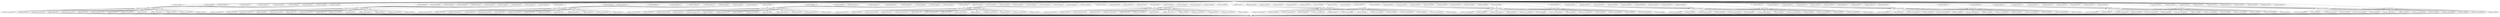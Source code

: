 strict digraph {
individuals_ID0000001 [size=10000000];
individuals_ID0000002 [size=10000000];
individuals_ID0000003 [size=10000000];
individuals_ID0000004 [size=10000000];
individuals_ID0000005 [size=10000000];
individuals_ID0000006 [size=10000000];
individuals_ID0000007 [size=10000000];
individuals_ID0000008 [size=10000000];
individuals_ID0000009 [size=10000000];
individuals_ID0000010 [size=10000000];
individuals_merge_ID0000011 [size=10000000];
sifting_ID0000012 [size=10000000];
individuals_ID0000013 [size=10000000];
individuals_ID0000014 [size=10000000];
individuals_ID0000015 [size=10000000];
individuals_ID0000016 [size=10000000];
individuals_ID0000017 [size=10000000];
individuals_ID0000018 [size=10000000];
individuals_ID0000019 [size=10000000];
individuals_ID0000020 [size=10000000];
individuals_ID0000021 [size=10000000];
individuals_ID0000022 [size=10000000];
individuals_merge_ID0000023 [size=10000000];
sifting_ID0000024 [size=10000000];
individuals_ID0000025 [size=10000000];
individuals_ID0000026 [size=10000000];
individuals_ID0000027 [size=10000000];
individuals_ID0000028 [size=10000000];
individuals_ID0000029 [size=10000000];
individuals_ID0000030 [size=10000000];
individuals_ID0000031 [size=10000000];
individuals_ID0000032 [size=10000000];
individuals_ID0000033 [size=10000000];
individuals_ID0000034 [size=10000000];
individuals_merge_ID0000035 [size=10000000];
sifting_ID0000036 [size=10000000];
individuals_ID0000037 [size=10000000];
individuals_ID0000038 [size=10000000];
individuals_ID0000039 [size=10000000];
individuals_ID0000040 [size=10000000];
individuals_ID0000041 [size=10000000];
individuals_ID0000042 [size=10000000];
individuals_ID0000043 [size=10000000];
individuals_ID0000044 [size=10000000];
individuals_ID0000045 [size=10000000];
individuals_ID0000046 [size=10000000];
individuals_merge_ID0000047 [size=10000000];
sifting_ID0000048 [size=10000000];
individuals_ID0000049 [size=10000000];
individuals_ID0000050 [size=10000000];
individuals_ID0000051 [size=10000000];
individuals_ID0000052 [size=10000000];
individuals_ID0000053 [size=10000000];
individuals_ID0000054 [size=10000000];
individuals_ID0000055 [size=10000000];
individuals_ID0000056 [size=10000000];
individuals_ID0000057 [size=10000000];
individuals_ID0000058 [size=10000000];
individuals_merge_ID0000059 [size=10000000];
sifting_ID0000060 [size=10000000];
individuals_ID0000061 [size=10000000];
individuals_ID0000062 [size=10000000];
individuals_ID0000063 [size=10000000];
individuals_ID0000064 [size=10000000];
individuals_ID0000065 [size=10000000];
individuals_ID0000066 [size=10000000];
individuals_ID0000067 [size=10000000];
individuals_ID0000068 [size=10000000];
individuals_ID0000069 [size=10000000];
individuals_ID0000070 [size=10000000];
individuals_merge_ID0000071 [size=10000000];
sifting_ID0000072 [size=10000000];
individuals_ID0000073 [size=10000000];
individuals_ID0000074 [size=10000000];
individuals_ID0000075 [size=10000000];
individuals_ID0000076 [size=10000000];
individuals_ID0000077 [size=10000000];
individuals_ID0000078 [size=10000000];
individuals_ID0000079 [size=10000000];
individuals_ID0000080 [size=10000000];
individuals_ID0000081 [size=10000000];
individuals_ID0000082 [size=10000000];
individuals_merge_ID0000083 [size=10000000];
sifting_ID0000084 [size=10000000];
individuals_ID0000085 [size=10000000];
individuals_ID0000086 [size=10000000];
individuals_ID0000087 [size=10000000];
individuals_ID0000088 [size=10000000];
individuals_ID0000089 [size=10000000];
individuals_ID0000090 [size=10000000];
individuals_ID0000091 [size=10000000];
individuals_ID0000092 [size=10000000];
individuals_ID0000093 [size=10000000];
individuals_ID0000094 [size=10000000];
individuals_merge_ID0000095 [size=10000000];
sifting_ID0000096 [size=10000000];
individuals_ID0000097 [size=10000000];
individuals_ID0000098 [size=10000000];
individuals_ID0000099 [size=10000000];
individuals_ID0000100 [size=10000000];
individuals_ID0000101 [size=10000000];
individuals_ID0000102 [size=10000000];
individuals_ID0000103 [size=10000000];
individuals_ID0000104 [size=10000000];
individuals_ID0000105 [size=10000000];
individuals_ID0000106 [size=10000000];
individuals_merge_ID0000107 [size=10000000];
sifting_ID0000108 [size=10000000];
individuals_ID0000109 [size=10000000];
individuals_ID0000110 [size=10000000];
individuals_ID0000111 [size=10000000];
individuals_ID0000112 [size=10000000];
individuals_ID0000113 [size=10000000];
individuals_ID0000114 [size=10000000];
individuals_ID0000115 [size=10000000];
individuals_ID0000116 [size=10000000];
individuals_ID0000117 [size=10000000];
individuals_ID0000118 [size=10000000];
individuals_merge_ID0000119 [size=10000000];
sifting_ID0000120 [size=10000000];
individuals_ID0000121 [size=10000000];
individuals_ID0000122 [size=10000000];
individuals_ID0000123 [size=10000000];
individuals_ID0000124 [size=10000000];
individuals_ID0000125 [size=10000000];
individuals_ID0000126 [size=10000000];
individuals_ID0000127 [size=10000000];
individuals_ID0000128 [size=10000000];
individuals_ID0000129 [size=10000000];
individuals_ID0000130 [size=10000000];
individuals_merge_ID0000131 [size=10000000];
sifting_ID0000132 [size=10000000];
individuals_ID0000133 [size=10000000];
individuals_ID0000134 [size=10000000];
individuals_ID0000135 [size=10000000];
individuals_ID0000136 [size=10000000];
individuals_ID0000137 [size=10000000];
individuals_ID0000138 [size=10000000];
individuals_ID0000139 [size=10000000];
individuals_ID0000140 [size=10000000];
individuals_ID0000141 [size=10000000];
individuals_ID0000142 [size=10000000];
individuals_merge_ID0000143 [size=10000000];
sifting_ID0000144 [size=10000000];
mutation_overlap_ID0000145 [size=10000000];
frequency_ID0000146 [size=10000000];
mutation_overlap_ID0000147 [size=10000000];
frequency_ID0000148 [size=10000000];
mutation_overlap_ID0000149 [size=10000000];
frequency_ID0000150 [size=10000000];
mutation_overlap_ID0000151 [size=10000000];
frequency_ID0000152 [size=10000000];
mutation_overlap_ID0000153 [size=10000000];
frequency_ID0000154 [size=10000000];
mutation_overlap_ID0000155 [size=10000000];
frequency_ID0000156 [size=10000000];
mutation_overlap_ID0000157 [size=10000000];
frequency_ID0000158 [size=10000000];
mutation_overlap_ID0000159 [size=10000000];
frequency_ID0000160 [size=10000000];
mutation_overlap_ID0000161 [size=10000000];
frequency_ID0000162 [size=10000000];
mutation_overlap_ID0000163 [size=10000000];
frequency_ID0000164 [size=10000000];
mutation_overlap_ID0000165 [size=10000000];
frequency_ID0000166 [size=10000000];
mutation_overlap_ID0000167 [size=10000000];
frequency_ID0000168 [size=10000000];
mutation_overlap_ID0000169 [size=10000000];
frequency_ID0000170 [size=10000000];
mutation_overlap_ID0000171 [size=10000000];
frequency_ID0000172 [size=10000000];
mutation_overlap_ID0000173 [size=10000000];
frequency_ID0000174 [size=10000000];
mutation_overlap_ID0000175 [size=10000000];
frequency_ID0000176 [size=10000000];
mutation_overlap_ID0000177 [size=10000000];
frequency_ID0000178 [size=10000000];
mutation_overlap_ID0000179 [size=10000000];
frequency_ID0000180 [size=10000000];
mutation_overlap_ID0000181 [size=10000000];
frequency_ID0000182 [size=10000000];
mutation_overlap_ID0000183 [size=10000000];
frequency_ID0000184 [size=10000000];
mutation_overlap_ID0000185 [size=10000000];
frequency_ID0000186 [size=10000000];
mutation_overlap_ID0000187 [size=10000000];
frequency_ID0000188 [size=10000000];
mutation_overlap_ID0000189 [size=10000000];
frequency_ID0000190 [size=10000000];
mutation_overlap_ID0000191 [size=10000000];
frequency_ID0000192 [size=10000000];
mutation_overlap_ID0000193 [size=10000000];
frequency_ID0000194 [size=10000000];
mutation_overlap_ID0000195 [size=10000000];
frequency_ID0000196 [size=10000000];
mutation_overlap_ID0000197 [size=10000000];
frequency_ID0000198 [size=10000000];
mutation_overlap_ID0000199 [size=10000000];
frequency_ID0000200 [size=10000000];
mutation_overlap_ID0000201 [size=10000000];
frequency_ID0000202 [size=10000000];
mutation_overlap_ID0000203 [size=10000000];
frequency_ID0000204 [size=10000000];
mutation_overlap_ID0000205 [size=10000000];
frequency_ID0000206 [size=10000000];
mutation_overlap_ID0000207 [size=10000000];
frequency_ID0000208 [size=10000000];
mutation_overlap_ID0000209 [size=10000000];
frequency_ID0000210 [size=10000000];
mutation_overlap_ID0000211 [size=10000000];
frequency_ID0000212 [size=10000000];
mutation_overlap_ID0000213 [size=10000000];
frequency_ID0000214 [size=10000000];
mutation_overlap_ID0000215 [size=10000000];
frequency_ID0000216 [size=10000000];
mutation_overlap_ID0000217 [size=10000000];
frequency_ID0000218 [size=10000000];
mutation_overlap_ID0000219 [size=10000000];
frequency_ID0000220 [size=10000000];
mutation_overlap_ID0000221 [size=10000000];
frequency_ID0000222 [size=10000000];
mutation_overlap_ID0000223 [size=10000000];
frequency_ID0000224 [size=10000000];
mutation_overlap_ID0000225 [size=10000000];
frequency_ID0000226 [size=10000000];
mutation_overlap_ID0000227 [size=10000000];
frequency_ID0000228 [size=10000000];
mutation_overlap_ID0000229 [size=10000000];
frequency_ID0000230 [size=10000000];
mutation_overlap_ID0000231 [size=10000000];
frequency_ID0000232 [size=10000000];
mutation_overlap_ID0000233 [size=10000000];
frequency_ID0000234 [size=10000000];
mutation_overlap_ID0000235 [size=10000000];
frequency_ID0000236 [size=10000000];
mutation_overlap_ID0000237 [size=10000000];
frequency_ID0000238 [size=10000000];
mutation_overlap_ID0000239 [size=10000000];
frequency_ID0000240 [size=10000000];
mutation_overlap_ID0000241 [size=10000000];
frequency_ID0000242 [size=10000000];
mutation_overlap_ID0000243 [size=10000000];
frequency_ID0000244 [size=10000000];
mutation_overlap_ID0000245 [size=10000000];
frequency_ID0000246 [size=10000000];
mutation_overlap_ID0000247 [size=10000000];
frequency_ID0000248 [size=10000000];
mutation_overlap_ID0000249 [size=10000000];
frequency_ID0000250 [size=10000000];
mutation_overlap_ID0000251 [size=10000000];
frequency_ID0000252 [size=10000000];
mutation_overlap_ID0000253 [size=10000000];
frequency_ID0000254 [size=10000000];
mutation_overlap_ID0000255 [size=10000000];
frequency_ID0000256 [size=10000000];
mutation_overlap_ID0000257 [size=10000000];
frequency_ID0000258 [size=10000000];
mutation_overlap_ID0000259 [size=10000000];
frequency_ID0000260 [size=10000000];
mutation_overlap_ID0000261 [size=10000000];
frequency_ID0000262 [size=10000000];
mutation_overlap_ID0000263 [size=10000000];
frequency_ID0000264 [size=10000000];
mutation_overlap_ID0000265 [size=10000000];
frequency_ID0000266 [size=10000000];
mutation_overlap_ID0000267 [size=10000000];
frequency_ID0000268 [size=10000000];
mutation_overlap_ID0000269 [size=10000000];
frequency_ID0000270 [size=10000000];
mutation_overlap_ID0000271 [size=10000000];
frequency_ID0000272 [size=10000000];
mutation_overlap_ID0000273 [size=10000000];
frequency_ID0000274 [size=10000000];
mutation_overlap_ID0000275 [size=10000000];
frequency_ID0000276 [size=10000000];
mutation_overlap_ID0000277 [size=10000000];
frequency_ID0000278 [size=10000000];
mutation_overlap_ID0000279 [size=10000000];
frequency_ID0000280 [size=10000000];
mutation_overlap_ID0000281 [size=10000000];
frequency_ID0000282 [size=10000000];
mutation_overlap_ID0000283 [size=10000000];
frequency_ID0000284 [size=10000000];
mutation_overlap_ID0000285 [size=10000000];
frequency_ID0000286 [size=10000000];
mutation_overlap_ID0000287 [size=10000000];
frequency_ID0000288 [size=10000000];
mutation_overlap_ID0000289 [size=10000000];
frequency_ID0000290 [size=10000000];
mutation_overlap_ID0000291 [size=10000000];
frequency_ID0000292 [size=10000000];
mutation_overlap_ID0000293 [size=10000000];
frequency_ID0000294 [size=10000000];
mutation_overlap_ID0000295 [size=10000000];
frequency_ID0000296 [size=10000000];
mutation_overlap_ID0000297 [size=10000000];
frequency_ID0000298 [size=10000000];
mutation_overlap_ID0000299 [size=10000000];
frequency_ID0000300 [size=10000000];
mutation_overlap_ID0000301 [size=10000000];
frequency_ID0000302 [size=10000000];
mutation_overlap_ID0000303 [size=10000000];
frequency_ID0000304 [size=10000000];
mutation_overlap_ID0000305 [size=10000000];
frequency_ID0000306 [size=10000000];
mutation_overlap_ID0000307 [size=10000000];
frequency_ID0000308 [size=10000000];
mutation_overlap_ID0000309 [size=10000000];
frequency_ID0000310 [size=10000000];
mutation_overlap_ID0000311 [size=10000000];
frequency_ID0000312 [size=10000000];
root [size=2];
end [size=2];
individuals_ID0000001 -> individuals_merge_ID0000011 [size=40000000];
individuals_ID0000002 -> individuals_merge_ID0000011 [size=40000000];
individuals_ID0000003 -> individuals_merge_ID0000011 [size=40000000];
individuals_ID0000004 -> individuals_merge_ID0000011 [size=40000000];
individuals_ID0000005 -> individuals_merge_ID0000011 [size=40000000];
individuals_ID0000006 -> individuals_merge_ID0000011 [size=40000000];
individuals_ID0000007 -> individuals_merge_ID0000011 [size=40000000];
individuals_ID0000008 -> individuals_merge_ID0000011 [size=40000000];
individuals_ID0000009 -> individuals_merge_ID0000011 [size=40000000];
individuals_ID0000010 -> individuals_merge_ID0000011 [size=40000000];
individuals_merge_ID0000011 -> mutation_overlap_ID0000145 [size=40000000];
individuals_merge_ID0000011 -> frequency_ID0000146 [size=40000000];
individuals_merge_ID0000011 -> mutation_overlap_ID0000147 [size=40000000];
individuals_merge_ID0000011 -> frequency_ID0000148 [size=40000000];
individuals_merge_ID0000011 -> mutation_overlap_ID0000149 [size=40000000];
individuals_merge_ID0000011 -> frequency_ID0000150 [size=40000000];
individuals_merge_ID0000011 -> mutation_overlap_ID0000151 [size=40000000];
individuals_merge_ID0000011 -> frequency_ID0000152 [size=40000000];
individuals_merge_ID0000011 -> mutation_overlap_ID0000153 [size=40000000];
individuals_merge_ID0000011 -> frequency_ID0000154 [size=40000000];
individuals_merge_ID0000011 -> mutation_overlap_ID0000155 [size=40000000];
individuals_merge_ID0000011 -> frequency_ID0000156 [size=40000000];
individuals_merge_ID0000011 -> mutation_overlap_ID0000157 [size=40000000];
individuals_merge_ID0000011 -> frequency_ID0000158 [size=40000000];
sifting_ID0000012 -> mutation_overlap_ID0000145 [size=40000000];
sifting_ID0000012 -> frequency_ID0000146 [size=40000000];
sifting_ID0000012 -> mutation_overlap_ID0000147 [size=40000000];
sifting_ID0000012 -> frequency_ID0000148 [size=40000000];
sifting_ID0000012 -> mutation_overlap_ID0000149 [size=40000000];
sifting_ID0000012 -> frequency_ID0000150 [size=40000000];
sifting_ID0000012 -> mutation_overlap_ID0000151 [size=40000000];
sifting_ID0000012 -> frequency_ID0000152 [size=40000000];
sifting_ID0000012 -> mutation_overlap_ID0000153 [size=40000000];
sifting_ID0000012 -> frequency_ID0000154 [size=40000000];
sifting_ID0000012 -> mutation_overlap_ID0000155 [size=40000000];
sifting_ID0000012 -> frequency_ID0000156 [size=40000000];
sifting_ID0000012 -> mutation_overlap_ID0000157 [size=40000000];
sifting_ID0000012 -> frequency_ID0000158 [size=40000000];
individuals_ID0000013 -> individuals_merge_ID0000023 [size=40000000];
individuals_ID0000014 -> individuals_merge_ID0000023 [size=40000000];
individuals_ID0000015 -> individuals_merge_ID0000023 [size=40000000];
individuals_ID0000016 -> individuals_merge_ID0000023 [size=40000000];
individuals_ID0000017 -> individuals_merge_ID0000023 [size=40000000];
individuals_ID0000018 -> individuals_merge_ID0000023 [size=40000000];
individuals_ID0000019 -> individuals_merge_ID0000023 [size=40000000];
individuals_ID0000020 -> individuals_merge_ID0000023 [size=40000000];
individuals_ID0000021 -> individuals_merge_ID0000023 [size=40000000];
individuals_ID0000022 -> individuals_merge_ID0000023 [size=40000000];
individuals_merge_ID0000023 -> mutation_overlap_ID0000159 [size=40000000];
individuals_merge_ID0000023 -> frequency_ID0000160 [size=40000000];
individuals_merge_ID0000023 -> mutation_overlap_ID0000161 [size=40000000];
individuals_merge_ID0000023 -> frequency_ID0000162 [size=40000000];
individuals_merge_ID0000023 -> mutation_overlap_ID0000163 [size=40000000];
individuals_merge_ID0000023 -> frequency_ID0000164 [size=40000000];
individuals_merge_ID0000023 -> mutation_overlap_ID0000165 [size=40000000];
individuals_merge_ID0000023 -> frequency_ID0000166 [size=40000000];
individuals_merge_ID0000023 -> mutation_overlap_ID0000167 [size=40000000];
individuals_merge_ID0000023 -> frequency_ID0000168 [size=40000000];
individuals_merge_ID0000023 -> mutation_overlap_ID0000169 [size=40000000];
individuals_merge_ID0000023 -> frequency_ID0000170 [size=40000000];
individuals_merge_ID0000023 -> mutation_overlap_ID0000171 [size=40000000];
individuals_merge_ID0000023 -> frequency_ID0000172 [size=40000000];
sifting_ID0000024 -> mutation_overlap_ID0000159 [size=40000000];
sifting_ID0000024 -> frequency_ID0000160 [size=40000000];
sifting_ID0000024 -> mutation_overlap_ID0000161 [size=40000000];
sifting_ID0000024 -> frequency_ID0000162 [size=40000000];
sifting_ID0000024 -> mutation_overlap_ID0000163 [size=40000000];
sifting_ID0000024 -> frequency_ID0000164 [size=40000000];
sifting_ID0000024 -> mutation_overlap_ID0000165 [size=40000000];
sifting_ID0000024 -> frequency_ID0000166 [size=40000000];
sifting_ID0000024 -> mutation_overlap_ID0000167 [size=40000000];
sifting_ID0000024 -> frequency_ID0000168 [size=40000000];
sifting_ID0000024 -> mutation_overlap_ID0000169 [size=40000000];
sifting_ID0000024 -> frequency_ID0000170 [size=40000000];
sifting_ID0000024 -> mutation_overlap_ID0000171 [size=40000000];
sifting_ID0000024 -> frequency_ID0000172 [size=40000000];
individuals_ID0000025 -> individuals_merge_ID0000035 [size=40000000];
individuals_ID0000026 -> individuals_merge_ID0000035 [size=40000000];
individuals_ID0000027 -> individuals_merge_ID0000035 [size=40000000];
individuals_ID0000028 -> individuals_merge_ID0000035 [size=40000000];
individuals_ID0000029 -> individuals_merge_ID0000035 [size=40000000];
individuals_ID0000030 -> individuals_merge_ID0000035 [size=40000000];
individuals_ID0000031 -> individuals_merge_ID0000035 [size=40000000];
individuals_ID0000032 -> individuals_merge_ID0000035 [size=40000000];
individuals_ID0000033 -> individuals_merge_ID0000035 [size=40000000];
individuals_ID0000034 -> individuals_merge_ID0000035 [size=40000000];
individuals_merge_ID0000035 -> mutation_overlap_ID0000173 [size=40000000];
individuals_merge_ID0000035 -> frequency_ID0000174 [size=40000000];
individuals_merge_ID0000035 -> mutation_overlap_ID0000175 [size=40000000];
individuals_merge_ID0000035 -> frequency_ID0000176 [size=40000000];
individuals_merge_ID0000035 -> mutation_overlap_ID0000177 [size=40000000];
individuals_merge_ID0000035 -> frequency_ID0000178 [size=40000000];
individuals_merge_ID0000035 -> mutation_overlap_ID0000179 [size=40000000];
individuals_merge_ID0000035 -> frequency_ID0000180 [size=40000000];
individuals_merge_ID0000035 -> mutation_overlap_ID0000181 [size=40000000];
individuals_merge_ID0000035 -> frequency_ID0000182 [size=40000000];
individuals_merge_ID0000035 -> mutation_overlap_ID0000183 [size=40000000];
individuals_merge_ID0000035 -> frequency_ID0000184 [size=40000000];
individuals_merge_ID0000035 -> mutation_overlap_ID0000185 [size=40000000];
individuals_merge_ID0000035 -> frequency_ID0000186 [size=40000000];
sifting_ID0000036 -> mutation_overlap_ID0000173 [size=40000000];
sifting_ID0000036 -> frequency_ID0000174 [size=40000000];
sifting_ID0000036 -> mutation_overlap_ID0000175 [size=40000000];
sifting_ID0000036 -> frequency_ID0000176 [size=40000000];
sifting_ID0000036 -> mutation_overlap_ID0000177 [size=40000000];
sifting_ID0000036 -> frequency_ID0000178 [size=40000000];
sifting_ID0000036 -> mutation_overlap_ID0000179 [size=40000000];
sifting_ID0000036 -> frequency_ID0000180 [size=40000000];
sifting_ID0000036 -> mutation_overlap_ID0000181 [size=40000000];
sifting_ID0000036 -> frequency_ID0000182 [size=40000000];
sifting_ID0000036 -> mutation_overlap_ID0000183 [size=40000000];
sifting_ID0000036 -> frequency_ID0000184 [size=40000000];
sifting_ID0000036 -> mutation_overlap_ID0000185 [size=40000000];
sifting_ID0000036 -> frequency_ID0000186 [size=40000000];
individuals_ID0000037 -> individuals_merge_ID0000047 [size=40000000];
individuals_ID0000038 -> individuals_merge_ID0000047 [size=40000000];
individuals_ID0000039 -> individuals_merge_ID0000047 [size=40000000];
individuals_ID0000040 -> individuals_merge_ID0000047 [size=40000000];
individuals_ID0000041 -> individuals_merge_ID0000047 [size=40000000];
individuals_ID0000042 -> individuals_merge_ID0000047 [size=40000000];
individuals_ID0000043 -> individuals_merge_ID0000047 [size=40000000];
individuals_ID0000044 -> individuals_merge_ID0000047 [size=40000000];
individuals_ID0000045 -> individuals_merge_ID0000047 [size=40000000];
individuals_ID0000046 -> individuals_merge_ID0000047 [size=40000000];
individuals_merge_ID0000047 -> mutation_overlap_ID0000187 [size=40000000];
individuals_merge_ID0000047 -> frequency_ID0000188 [size=40000000];
individuals_merge_ID0000047 -> mutation_overlap_ID0000189 [size=40000000];
individuals_merge_ID0000047 -> frequency_ID0000190 [size=40000000];
individuals_merge_ID0000047 -> mutation_overlap_ID0000191 [size=40000000];
individuals_merge_ID0000047 -> frequency_ID0000192 [size=40000000];
individuals_merge_ID0000047 -> mutation_overlap_ID0000193 [size=40000000];
individuals_merge_ID0000047 -> frequency_ID0000194 [size=40000000];
individuals_merge_ID0000047 -> mutation_overlap_ID0000195 [size=40000000];
individuals_merge_ID0000047 -> frequency_ID0000196 [size=40000000];
individuals_merge_ID0000047 -> mutation_overlap_ID0000197 [size=40000000];
individuals_merge_ID0000047 -> frequency_ID0000198 [size=40000000];
individuals_merge_ID0000047 -> mutation_overlap_ID0000199 [size=40000000];
individuals_merge_ID0000047 -> frequency_ID0000200 [size=40000000];
sifting_ID0000048 -> mutation_overlap_ID0000187 [size=40000000];
sifting_ID0000048 -> frequency_ID0000188 [size=40000000];
sifting_ID0000048 -> mutation_overlap_ID0000189 [size=40000000];
sifting_ID0000048 -> frequency_ID0000190 [size=40000000];
sifting_ID0000048 -> mutation_overlap_ID0000191 [size=40000000];
sifting_ID0000048 -> frequency_ID0000192 [size=40000000];
sifting_ID0000048 -> mutation_overlap_ID0000193 [size=40000000];
sifting_ID0000048 -> frequency_ID0000194 [size=40000000];
sifting_ID0000048 -> mutation_overlap_ID0000195 [size=40000000];
sifting_ID0000048 -> frequency_ID0000196 [size=40000000];
sifting_ID0000048 -> mutation_overlap_ID0000197 [size=40000000];
sifting_ID0000048 -> frequency_ID0000198 [size=40000000];
sifting_ID0000048 -> mutation_overlap_ID0000199 [size=40000000];
sifting_ID0000048 -> frequency_ID0000200 [size=40000000];
individuals_ID0000049 -> individuals_merge_ID0000059 [size=40000000];
individuals_ID0000050 -> individuals_merge_ID0000059 [size=40000000];
individuals_ID0000051 -> individuals_merge_ID0000059 [size=40000000];
individuals_ID0000052 -> individuals_merge_ID0000059 [size=40000000];
individuals_ID0000053 -> individuals_merge_ID0000059 [size=40000000];
individuals_ID0000054 -> individuals_merge_ID0000059 [size=40000000];
individuals_ID0000055 -> individuals_merge_ID0000059 [size=40000000];
individuals_ID0000056 -> individuals_merge_ID0000059 [size=40000000];
individuals_ID0000057 -> individuals_merge_ID0000059 [size=40000000];
individuals_ID0000058 -> individuals_merge_ID0000059 [size=40000000];
individuals_merge_ID0000059 -> mutation_overlap_ID0000201 [size=40000000];
individuals_merge_ID0000059 -> frequency_ID0000202 [size=40000000];
individuals_merge_ID0000059 -> mutation_overlap_ID0000203 [size=40000000];
individuals_merge_ID0000059 -> frequency_ID0000204 [size=40000000];
individuals_merge_ID0000059 -> mutation_overlap_ID0000205 [size=40000000];
individuals_merge_ID0000059 -> frequency_ID0000206 [size=40000000];
individuals_merge_ID0000059 -> mutation_overlap_ID0000207 [size=40000000];
individuals_merge_ID0000059 -> frequency_ID0000208 [size=40000000];
individuals_merge_ID0000059 -> mutation_overlap_ID0000209 [size=40000000];
individuals_merge_ID0000059 -> frequency_ID0000210 [size=40000000];
individuals_merge_ID0000059 -> mutation_overlap_ID0000211 [size=40000000];
individuals_merge_ID0000059 -> frequency_ID0000212 [size=40000000];
individuals_merge_ID0000059 -> mutation_overlap_ID0000213 [size=40000000];
individuals_merge_ID0000059 -> frequency_ID0000214 [size=40000000];
sifting_ID0000060 -> mutation_overlap_ID0000201 [size=40000000];
sifting_ID0000060 -> frequency_ID0000202 [size=40000000];
sifting_ID0000060 -> mutation_overlap_ID0000203 [size=40000000];
sifting_ID0000060 -> frequency_ID0000204 [size=40000000];
sifting_ID0000060 -> mutation_overlap_ID0000205 [size=40000000];
sifting_ID0000060 -> frequency_ID0000206 [size=40000000];
sifting_ID0000060 -> mutation_overlap_ID0000207 [size=40000000];
sifting_ID0000060 -> frequency_ID0000208 [size=40000000];
sifting_ID0000060 -> mutation_overlap_ID0000209 [size=40000000];
sifting_ID0000060 -> frequency_ID0000210 [size=40000000];
sifting_ID0000060 -> mutation_overlap_ID0000211 [size=40000000];
sifting_ID0000060 -> frequency_ID0000212 [size=40000000];
sifting_ID0000060 -> mutation_overlap_ID0000213 [size=40000000];
sifting_ID0000060 -> frequency_ID0000214 [size=40000000];
individuals_ID0000061 -> individuals_merge_ID0000071 [size=40000000];
individuals_ID0000062 -> individuals_merge_ID0000071 [size=40000000];
individuals_ID0000063 -> individuals_merge_ID0000071 [size=40000000];
individuals_ID0000064 -> individuals_merge_ID0000071 [size=40000000];
individuals_ID0000065 -> individuals_merge_ID0000071 [size=40000000];
individuals_ID0000066 -> individuals_merge_ID0000071 [size=40000000];
individuals_ID0000067 -> individuals_merge_ID0000071 [size=40000000];
individuals_ID0000068 -> individuals_merge_ID0000071 [size=40000000];
individuals_ID0000069 -> individuals_merge_ID0000071 [size=40000000];
individuals_ID0000070 -> individuals_merge_ID0000071 [size=40000000];
individuals_merge_ID0000071 -> mutation_overlap_ID0000215 [size=40000000];
individuals_merge_ID0000071 -> frequency_ID0000216 [size=40000000];
individuals_merge_ID0000071 -> mutation_overlap_ID0000217 [size=40000000];
individuals_merge_ID0000071 -> frequency_ID0000218 [size=40000000];
individuals_merge_ID0000071 -> mutation_overlap_ID0000219 [size=40000000];
individuals_merge_ID0000071 -> frequency_ID0000220 [size=40000000];
individuals_merge_ID0000071 -> mutation_overlap_ID0000221 [size=40000000];
individuals_merge_ID0000071 -> frequency_ID0000222 [size=40000000];
individuals_merge_ID0000071 -> mutation_overlap_ID0000223 [size=40000000];
individuals_merge_ID0000071 -> frequency_ID0000224 [size=40000000];
individuals_merge_ID0000071 -> mutation_overlap_ID0000225 [size=40000000];
individuals_merge_ID0000071 -> frequency_ID0000226 [size=40000000];
individuals_merge_ID0000071 -> mutation_overlap_ID0000227 [size=40000000];
individuals_merge_ID0000071 -> frequency_ID0000228 [size=40000000];
sifting_ID0000072 -> mutation_overlap_ID0000215 [size=40000000];
sifting_ID0000072 -> frequency_ID0000216 [size=40000000];
sifting_ID0000072 -> mutation_overlap_ID0000217 [size=40000000];
sifting_ID0000072 -> frequency_ID0000218 [size=40000000];
sifting_ID0000072 -> mutation_overlap_ID0000219 [size=40000000];
sifting_ID0000072 -> frequency_ID0000220 [size=40000000];
sifting_ID0000072 -> mutation_overlap_ID0000221 [size=40000000];
sifting_ID0000072 -> frequency_ID0000222 [size=40000000];
sifting_ID0000072 -> mutation_overlap_ID0000223 [size=40000000];
sifting_ID0000072 -> frequency_ID0000224 [size=40000000];
sifting_ID0000072 -> mutation_overlap_ID0000225 [size=40000000];
sifting_ID0000072 -> frequency_ID0000226 [size=40000000];
sifting_ID0000072 -> mutation_overlap_ID0000227 [size=40000000];
sifting_ID0000072 -> frequency_ID0000228 [size=40000000];
individuals_ID0000073 -> individuals_merge_ID0000083 [size=40000000];
individuals_ID0000074 -> individuals_merge_ID0000083 [size=40000000];
individuals_ID0000075 -> individuals_merge_ID0000083 [size=40000000];
individuals_ID0000076 -> individuals_merge_ID0000083 [size=40000000];
individuals_ID0000077 -> individuals_merge_ID0000083 [size=40000000];
individuals_ID0000078 -> individuals_merge_ID0000083 [size=40000000];
individuals_ID0000079 -> individuals_merge_ID0000083 [size=40000000];
individuals_ID0000080 -> individuals_merge_ID0000083 [size=40000000];
individuals_ID0000081 -> individuals_merge_ID0000083 [size=40000000];
individuals_ID0000082 -> individuals_merge_ID0000083 [size=40000000];
individuals_merge_ID0000083 -> mutation_overlap_ID0000229 [size=40000000];
individuals_merge_ID0000083 -> frequency_ID0000230 [size=40000000];
individuals_merge_ID0000083 -> mutation_overlap_ID0000231 [size=40000000];
individuals_merge_ID0000083 -> frequency_ID0000232 [size=40000000];
individuals_merge_ID0000083 -> mutation_overlap_ID0000233 [size=40000000];
individuals_merge_ID0000083 -> frequency_ID0000234 [size=40000000];
individuals_merge_ID0000083 -> mutation_overlap_ID0000235 [size=40000000];
individuals_merge_ID0000083 -> frequency_ID0000236 [size=40000000];
individuals_merge_ID0000083 -> mutation_overlap_ID0000237 [size=40000000];
individuals_merge_ID0000083 -> frequency_ID0000238 [size=40000000];
individuals_merge_ID0000083 -> mutation_overlap_ID0000239 [size=40000000];
individuals_merge_ID0000083 -> frequency_ID0000240 [size=40000000];
individuals_merge_ID0000083 -> mutation_overlap_ID0000241 [size=40000000];
individuals_merge_ID0000083 -> frequency_ID0000242 [size=40000000];
sifting_ID0000084 -> mutation_overlap_ID0000229 [size=40000000];
sifting_ID0000084 -> frequency_ID0000230 [size=40000000];
sifting_ID0000084 -> mutation_overlap_ID0000231 [size=40000000];
sifting_ID0000084 -> frequency_ID0000232 [size=40000000];
sifting_ID0000084 -> mutation_overlap_ID0000233 [size=40000000];
sifting_ID0000084 -> frequency_ID0000234 [size=40000000];
sifting_ID0000084 -> mutation_overlap_ID0000235 [size=40000000];
sifting_ID0000084 -> frequency_ID0000236 [size=40000000];
sifting_ID0000084 -> mutation_overlap_ID0000237 [size=40000000];
sifting_ID0000084 -> frequency_ID0000238 [size=40000000];
sifting_ID0000084 -> mutation_overlap_ID0000239 [size=40000000];
sifting_ID0000084 -> frequency_ID0000240 [size=40000000];
sifting_ID0000084 -> mutation_overlap_ID0000241 [size=40000000];
sifting_ID0000084 -> frequency_ID0000242 [size=40000000];
individuals_ID0000085 -> individuals_merge_ID0000095 [size=40000000];
individuals_ID0000086 -> individuals_merge_ID0000095 [size=40000000];
individuals_ID0000087 -> individuals_merge_ID0000095 [size=40000000];
individuals_ID0000088 -> individuals_merge_ID0000095 [size=40000000];
individuals_ID0000089 -> individuals_merge_ID0000095 [size=40000000];
individuals_ID0000090 -> individuals_merge_ID0000095 [size=40000000];
individuals_ID0000091 -> individuals_merge_ID0000095 [size=40000000];
individuals_ID0000092 -> individuals_merge_ID0000095 [size=40000000];
individuals_ID0000093 -> individuals_merge_ID0000095 [size=40000000];
individuals_ID0000094 -> individuals_merge_ID0000095 [size=40000000];
individuals_merge_ID0000095 -> mutation_overlap_ID0000243 [size=40000000];
individuals_merge_ID0000095 -> frequency_ID0000244 [size=40000000];
individuals_merge_ID0000095 -> mutation_overlap_ID0000245 [size=40000000];
individuals_merge_ID0000095 -> frequency_ID0000246 [size=40000000];
individuals_merge_ID0000095 -> mutation_overlap_ID0000247 [size=40000000];
individuals_merge_ID0000095 -> frequency_ID0000248 [size=40000000];
individuals_merge_ID0000095 -> mutation_overlap_ID0000249 [size=40000000];
individuals_merge_ID0000095 -> frequency_ID0000250 [size=40000000];
individuals_merge_ID0000095 -> mutation_overlap_ID0000251 [size=40000000];
individuals_merge_ID0000095 -> frequency_ID0000252 [size=40000000];
individuals_merge_ID0000095 -> mutation_overlap_ID0000253 [size=40000000];
individuals_merge_ID0000095 -> frequency_ID0000254 [size=40000000];
individuals_merge_ID0000095 -> mutation_overlap_ID0000255 [size=40000000];
individuals_merge_ID0000095 -> frequency_ID0000256 [size=40000000];
sifting_ID0000096 -> mutation_overlap_ID0000243 [size=40000000];
sifting_ID0000096 -> frequency_ID0000244 [size=40000000];
sifting_ID0000096 -> mutation_overlap_ID0000245 [size=40000000];
sifting_ID0000096 -> frequency_ID0000246 [size=40000000];
sifting_ID0000096 -> mutation_overlap_ID0000247 [size=40000000];
sifting_ID0000096 -> frequency_ID0000248 [size=40000000];
sifting_ID0000096 -> mutation_overlap_ID0000249 [size=40000000];
sifting_ID0000096 -> frequency_ID0000250 [size=40000000];
sifting_ID0000096 -> mutation_overlap_ID0000251 [size=40000000];
sifting_ID0000096 -> frequency_ID0000252 [size=40000000];
sifting_ID0000096 -> mutation_overlap_ID0000253 [size=40000000];
sifting_ID0000096 -> frequency_ID0000254 [size=40000000];
sifting_ID0000096 -> mutation_overlap_ID0000255 [size=40000000];
sifting_ID0000096 -> frequency_ID0000256 [size=40000000];
individuals_ID0000097 -> individuals_merge_ID0000107 [size=40000000];
individuals_ID0000098 -> individuals_merge_ID0000107 [size=40000000];
individuals_ID0000099 -> individuals_merge_ID0000107 [size=40000000];
individuals_ID0000100 -> individuals_merge_ID0000107 [size=40000000];
individuals_ID0000101 -> individuals_merge_ID0000107 [size=40000000];
individuals_ID0000102 -> individuals_merge_ID0000107 [size=40000000];
individuals_ID0000103 -> individuals_merge_ID0000107 [size=40000000];
individuals_ID0000104 -> individuals_merge_ID0000107 [size=40000000];
individuals_ID0000105 -> individuals_merge_ID0000107 [size=40000000];
individuals_ID0000106 -> individuals_merge_ID0000107 [size=40000000];
individuals_merge_ID0000107 -> mutation_overlap_ID0000257 [size=40000000];
individuals_merge_ID0000107 -> frequency_ID0000258 [size=40000000];
individuals_merge_ID0000107 -> mutation_overlap_ID0000259 [size=40000000];
individuals_merge_ID0000107 -> frequency_ID0000260 [size=40000000];
individuals_merge_ID0000107 -> mutation_overlap_ID0000261 [size=40000000];
individuals_merge_ID0000107 -> frequency_ID0000262 [size=40000000];
individuals_merge_ID0000107 -> mutation_overlap_ID0000263 [size=40000000];
individuals_merge_ID0000107 -> frequency_ID0000264 [size=40000000];
individuals_merge_ID0000107 -> mutation_overlap_ID0000265 [size=40000000];
individuals_merge_ID0000107 -> frequency_ID0000266 [size=40000000];
individuals_merge_ID0000107 -> mutation_overlap_ID0000267 [size=40000000];
individuals_merge_ID0000107 -> frequency_ID0000268 [size=40000000];
individuals_merge_ID0000107 -> mutation_overlap_ID0000269 [size=40000000];
individuals_merge_ID0000107 -> frequency_ID0000270 [size=40000000];
sifting_ID0000108 -> mutation_overlap_ID0000257 [size=40000000];
sifting_ID0000108 -> frequency_ID0000258 [size=40000000];
sifting_ID0000108 -> mutation_overlap_ID0000259 [size=40000000];
sifting_ID0000108 -> frequency_ID0000260 [size=40000000];
sifting_ID0000108 -> mutation_overlap_ID0000261 [size=40000000];
sifting_ID0000108 -> frequency_ID0000262 [size=40000000];
sifting_ID0000108 -> mutation_overlap_ID0000263 [size=40000000];
sifting_ID0000108 -> frequency_ID0000264 [size=40000000];
sifting_ID0000108 -> mutation_overlap_ID0000265 [size=40000000];
sifting_ID0000108 -> frequency_ID0000266 [size=40000000];
sifting_ID0000108 -> mutation_overlap_ID0000267 [size=40000000];
sifting_ID0000108 -> frequency_ID0000268 [size=40000000];
sifting_ID0000108 -> mutation_overlap_ID0000269 [size=40000000];
sifting_ID0000108 -> frequency_ID0000270 [size=40000000];
individuals_ID0000109 -> individuals_merge_ID0000119 [size=40000000];
individuals_ID0000110 -> individuals_merge_ID0000119 [size=40000000];
individuals_ID0000111 -> individuals_merge_ID0000119 [size=40000000];
individuals_ID0000112 -> individuals_merge_ID0000119 [size=40000000];
individuals_ID0000113 -> individuals_merge_ID0000119 [size=40000000];
individuals_ID0000114 -> individuals_merge_ID0000119 [size=40000000];
individuals_ID0000115 -> individuals_merge_ID0000119 [size=40000000];
individuals_ID0000116 -> individuals_merge_ID0000119 [size=40000000];
individuals_ID0000117 -> individuals_merge_ID0000119 [size=40000000];
individuals_ID0000118 -> individuals_merge_ID0000119 [size=40000000];
individuals_merge_ID0000119 -> mutation_overlap_ID0000271 [size=40000000];
individuals_merge_ID0000119 -> frequency_ID0000272 [size=40000000];
individuals_merge_ID0000119 -> mutation_overlap_ID0000273 [size=40000000];
individuals_merge_ID0000119 -> frequency_ID0000274 [size=40000000];
individuals_merge_ID0000119 -> mutation_overlap_ID0000275 [size=40000000];
individuals_merge_ID0000119 -> frequency_ID0000276 [size=40000000];
individuals_merge_ID0000119 -> mutation_overlap_ID0000277 [size=40000000];
individuals_merge_ID0000119 -> frequency_ID0000278 [size=40000000];
individuals_merge_ID0000119 -> mutation_overlap_ID0000279 [size=40000000];
individuals_merge_ID0000119 -> frequency_ID0000280 [size=40000000];
individuals_merge_ID0000119 -> mutation_overlap_ID0000281 [size=40000000];
individuals_merge_ID0000119 -> frequency_ID0000282 [size=40000000];
individuals_merge_ID0000119 -> mutation_overlap_ID0000283 [size=40000000];
individuals_merge_ID0000119 -> frequency_ID0000284 [size=40000000];
sifting_ID0000120 -> mutation_overlap_ID0000271 [size=40000000];
sifting_ID0000120 -> frequency_ID0000272 [size=40000000];
sifting_ID0000120 -> mutation_overlap_ID0000273 [size=40000000];
sifting_ID0000120 -> frequency_ID0000274 [size=40000000];
sifting_ID0000120 -> mutation_overlap_ID0000275 [size=40000000];
sifting_ID0000120 -> frequency_ID0000276 [size=40000000];
sifting_ID0000120 -> mutation_overlap_ID0000277 [size=40000000];
sifting_ID0000120 -> frequency_ID0000278 [size=40000000];
sifting_ID0000120 -> mutation_overlap_ID0000279 [size=40000000];
sifting_ID0000120 -> frequency_ID0000280 [size=40000000];
sifting_ID0000120 -> mutation_overlap_ID0000281 [size=40000000];
sifting_ID0000120 -> frequency_ID0000282 [size=40000000];
sifting_ID0000120 -> mutation_overlap_ID0000283 [size=40000000];
sifting_ID0000120 -> frequency_ID0000284 [size=40000000];
individuals_ID0000121 -> individuals_merge_ID0000131 [size=40000000];
individuals_ID0000122 -> individuals_merge_ID0000131 [size=40000000];
individuals_ID0000123 -> individuals_merge_ID0000131 [size=40000000];
individuals_ID0000124 -> individuals_merge_ID0000131 [size=40000000];
individuals_ID0000125 -> individuals_merge_ID0000131 [size=40000000];
individuals_ID0000126 -> individuals_merge_ID0000131 [size=40000000];
individuals_ID0000127 -> individuals_merge_ID0000131 [size=40000000];
individuals_ID0000128 -> individuals_merge_ID0000131 [size=40000000];
individuals_ID0000129 -> individuals_merge_ID0000131 [size=40000000];
individuals_ID0000130 -> individuals_merge_ID0000131 [size=40000000];
individuals_merge_ID0000131 -> mutation_overlap_ID0000285 [size=40000000];
individuals_merge_ID0000131 -> frequency_ID0000286 [size=40000000];
individuals_merge_ID0000131 -> mutation_overlap_ID0000287 [size=40000000];
individuals_merge_ID0000131 -> frequency_ID0000288 [size=40000000];
individuals_merge_ID0000131 -> mutation_overlap_ID0000289 [size=40000000];
individuals_merge_ID0000131 -> frequency_ID0000290 [size=40000000];
individuals_merge_ID0000131 -> mutation_overlap_ID0000291 [size=40000000];
individuals_merge_ID0000131 -> frequency_ID0000292 [size=40000000];
individuals_merge_ID0000131 -> mutation_overlap_ID0000293 [size=40000000];
individuals_merge_ID0000131 -> frequency_ID0000294 [size=40000000];
individuals_merge_ID0000131 -> mutation_overlap_ID0000295 [size=40000000];
individuals_merge_ID0000131 -> frequency_ID0000296 [size=40000000];
individuals_merge_ID0000131 -> mutation_overlap_ID0000297 [size=40000000];
individuals_merge_ID0000131 -> frequency_ID0000298 [size=40000000];
sifting_ID0000132 -> mutation_overlap_ID0000285 [size=40000000];
sifting_ID0000132 -> frequency_ID0000286 [size=40000000];
sifting_ID0000132 -> mutation_overlap_ID0000287 [size=40000000];
sifting_ID0000132 -> frequency_ID0000288 [size=40000000];
sifting_ID0000132 -> mutation_overlap_ID0000289 [size=40000000];
sifting_ID0000132 -> frequency_ID0000290 [size=40000000];
sifting_ID0000132 -> mutation_overlap_ID0000291 [size=40000000];
sifting_ID0000132 -> frequency_ID0000292 [size=40000000];
sifting_ID0000132 -> mutation_overlap_ID0000293 [size=40000000];
sifting_ID0000132 -> frequency_ID0000294 [size=40000000];
sifting_ID0000132 -> mutation_overlap_ID0000295 [size=40000000];
sifting_ID0000132 -> frequency_ID0000296 [size=40000000];
sifting_ID0000132 -> mutation_overlap_ID0000297 [size=40000000];
sifting_ID0000132 -> frequency_ID0000298 [size=40000000];
individuals_ID0000133 -> individuals_merge_ID0000143 [size=40000000];
individuals_ID0000134 -> individuals_merge_ID0000143 [size=40000000];
individuals_ID0000135 -> individuals_merge_ID0000143 [size=40000000];
individuals_ID0000136 -> individuals_merge_ID0000143 [size=40000000];
individuals_ID0000137 -> individuals_merge_ID0000143 [size=40000000];
individuals_ID0000138 -> individuals_merge_ID0000143 [size=40000000];
individuals_ID0000139 -> individuals_merge_ID0000143 [size=40000000];
individuals_ID0000140 -> individuals_merge_ID0000143 [size=40000000];
individuals_ID0000141 -> individuals_merge_ID0000143 [size=40000000];
individuals_ID0000142 -> individuals_merge_ID0000143 [size=40000000];
individuals_merge_ID0000143 -> mutation_overlap_ID0000299 [size=40000000];
individuals_merge_ID0000143 -> frequency_ID0000300 [size=40000000];
individuals_merge_ID0000143 -> mutation_overlap_ID0000301 [size=40000000];
individuals_merge_ID0000143 -> frequency_ID0000302 [size=40000000];
individuals_merge_ID0000143 -> mutation_overlap_ID0000303 [size=40000000];
individuals_merge_ID0000143 -> frequency_ID0000304 [size=40000000];
individuals_merge_ID0000143 -> mutation_overlap_ID0000305 [size=40000000];
individuals_merge_ID0000143 -> frequency_ID0000306 [size=40000000];
individuals_merge_ID0000143 -> mutation_overlap_ID0000307 [size=40000000];
individuals_merge_ID0000143 -> frequency_ID0000308 [size=40000000];
individuals_merge_ID0000143 -> mutation_overlap_ID0000309 [size=40000000];
individuals_merge_ID0000143 -> frequency_ID0000310 [size=40000000];
individuals_merge_ID0000143 -> mutation_overlap_ID0000311 [size=40000000];
individuals_merge_ID0000143 -> frequency_ID0000312 [size=40000000];
sifting_ID0000144 -> mutation_overlap_ID0000299 [size=40000000];
sifting_ID0000144 -> frequency_ID0000300 [size=40000000];
sifting_ID0000144 -> mutation_overlap_ID0000301 [size=40000000];
sifting_ID0000144 -> frequency_ID0000302 [size=40000000];
sifting_ID0000144 -> mutation_overlap_ID0000303 [size=40000000];
sifting_ID0000144 -> frequency_ID0000304 [size=40000000];
sifting_ID0000144 -> mutation_overlap_ID0000305 [size=40000000];
sifting_ID0000144 -> frequency_ID0000306 [size=40000000];
sifting_ID0000144 -> mutation_overlap_ID0000307 [size=40000000];
sifting_ID0000144 -> frequency_ID0000308 [size=40000000];
sifting_ID0000144 -> mutation_overlap_ID0000309 [size=40000000];
sifting_ID0000144 -> frequency_ID0000310 [size=40000000];
sifting_ID0000144 -> mutation_overlap_ID0000311 [size=40000000];
sifting_ID0000144 -> frequency_ID0000312 [size=40000000];
mutation_overlap_ID0000145 -> end [size=2];
frequency_ID0000146 -> end [size=2];
mutation_overlap_ID0000147 -> end [size=2];
frequency_ID0000148 -> end [size=2];
mutation_overlap_ID0000149 -> end [size=2];
frequency_ID0000150 -> end [size=2];
mutation_overlap_ID0000151 -> end [size=2];
frequency_ID0000152 -> end [size=2];
mutation_overlap_ID0000153 -> end [size=2];
frequency_ID0000154 -> end [size=2];
mutation_overlap_ID0000155 -> end [size=2];
frequency_ID0000156 -> end [size=2];
mutation_overlap_ID0000157 -> end [size=2];
frequency_ID0000158 -> end [size=2];
mutation_overlap_ID0000159 -> end [size=2];
frequency_ID0000160 -> end [size=2];
mutation_overlap_ID0000161 -> end [size=2];
frequency_ID0000162 -> end [size=2];
mutation_overlap_ID0000163 -> end [size=2];
frequency_ID0000164 -> end [size=2];
mutation_overlap_ID0000165 -> end [size=2];
frequency_ID0000166 -> end [size=2];
mutation_overlap_ID0000167 -> end [size=2];
frequency_ID0000168 -> end [size=2];
mutation_overlap_ID0000169 -> end [size=2];
frequency_ID0000170 -> end [size=2];
mutation_overlap_ID0000171 -> end [size=2];
frequency_ID0000172 -> end [size=2];
mutation_overlap_ID0000173 -> end [size=2];
frequency_ID0000174 -> end [size=2];
mutation_overlap_ID0000175 -> end [size=2];
frequency_ID0000176 -> end [size=2];
mutation_overlap_ID0000177 -> end [size=2];
frequency_ID0000178 -> end [size=2];
mutation_overlap_ID0000179 -> end [size=2];
frequency_ID0000180 -> end [size=2];
mutation_overlap_ID0000181 -> end [size=2];
frequency_ID0000182 -> end [size=2];
mutation_overlap_ID0000183 -> end [size=2];
frequency_ID0000184 -> end [size=2];
mutation_overlap_ID0000185 -> end [size=2];
frequency_ID0000186 -> end [size=2];
mutation_overlap_ID0000187 -> end [size=2];
frequency_ID0000188 -> end [size=2];
mutation_overlap_ID0000189 -> end [size=2];
frequency_ID0000190 -> end [size=2];
mutation_overlap_ID0000191 -> end [size=2];
frequency_ID0000192 -> end [size=2];
mutation_overlap_ID0000193 -> end [size=2];
frequency_ID0000194 -> end [size=2];
mutation_overlap_ID0000195 -> end [size=2];
frequency_ID0000196 -> end [size=2];
mutation_overlap_ID0000197 -> end [size=2];
frequency_ID0000198 -> end [size=2];
mutation_overlap_ID0000199 -> end [size=2];
frequency_ID0000200 -> end [size=2];
mutation_overlap_ID0000201 -> end [size=2];
frequency_ID0000202 -> end [size=2];
mutation_overlap_ID0000203 -> end [size=2];
frequency_ID0000204 -> end [size=2];
mutation_overlap_ID0000205 -> end [size=2];
frequency_ID0000206 -> end [size=2];
mutation_overlap_ID0000207 -> end [size=2];
frequency_ID0000208 -> end [size=2];
mutation_overlap_ID0000209 -> end [size=2];
frequency_ID0000210 -> end [size=2];
mutation_overlap_ID0000211 -> end [size=2];
frequency_ID0000212 -> end [size=2];
mutation_overlap_ID0000213 -> end [size=2];
frequency_ID0000214 -> end [size=2];
mutation_overlap_ID0000215 -> end [size=2];
frequency_ID0000216 -> end [size=2];
mutation_overlap_ID0000217 -> end [size=2];
frequency_ID0000218 -> end [size=2];
mutation_overlap_ID0000219 -> end [size=2];
frequency_ID0000220 -> end [size=2];
mutation_overlap_ID0000221 -> end [size=2];
frequency_ID0000222 -> end [size=2];
mutation_overlap_ID0000223 -> end [size=2];
frequency_ID0000224 -> end [size=2];
mutation_overlap_ID0000225 -> end [size=2];
frequency_ID0000226 -> end [size=2];
mutation_overlap_ID0000227 -> end [size=2];
frequency_ID0000228 -> end [size=2];
mutation_overlap_ID0000229 -> end [size=2];
frequency_ID0000230 -> end [size=2];
mutation_overlap_ID0000231 -> end [size=2];
frequency_ID0000232 -> end [size=2];
mutation_overlap_ID0000233 -> end [size=2];
frequency_ID0000234 -> end [size=2];
mutation_overlap_ID0000235 -> end [size=2];
frequency_ID0000236 -> end [size=2];
mutation_overlap_ID0000237 -> end [size=2];
frequency_ID0000238 -> end [size=2];
mutation_overlap_ID0000239 -> end [size=2];
frequency_ID0000240 -> end [size=2];
mutation_overlap_ID0000241 -> end [size=2];
frequency_ID0000242 -> end [size=2];
mutation_overlap_ID0000243 -> end [size=2];
frequency_ID0000244 -> end [size=2];
mutation_overlap_ID0000245 -> end [size=2];
frequency_ID0000246 -> end [size=2];
mutation_overlap_ID0000247 -> end [size=2];
frequency_ID0000248 -> end [size=2];
mutation_overlap_ID0000249 -> end [size=2];
frequency_ID0000250 -> end [size=2];
mutation_overlap_ID0000251 -> end [size=2];
frequency_ID0000252 -> end [size=2];
mutation_overlap_ID0000253 -> end [size=2];
frequency_ID0000254 -> end [size=2];
mutation_overlap_ID0000255 -> end [size=2];
frequency_ID0000256 -> end [size=2];
mutation_overlap_ID0000257 -> end [size=2];
frequency_ID0000258 -> end [size=2];
mutation_overlap_ID0000259 -> end [size=2];
frequency_ID0000260 -> end [size=2];
mutation_overlap_ID0000261 -> end [size=2];
frequency_ID0000262 -> end [size=2];
mutation_overlap_ID0000263 -> end [size=2];
frequency_ID0000264 -> end [size=2];
mutation_overlap_ID0000265 -> end [size=2];
frequency_ID0000266 -> end [size=2];
mutation_overlap_ID0000267 -> end [size=2];
frequency_ID0000268 -> end [size=2];
mutation_overlap_ID0000269 -> end [size=2];
frequency_ID0000270 -> end [size=2];
mutation_overlap_ID0000271 -> end [size=2];
frequency_ID0000272 -> end [size=2];
mutation_overlap_ID0000273 -> end [size=2];
frequency_ID0000274 -> end [size=2];
mutation_overlap_ID0000275 -> end [size=2];
frequency_ID0000276 -> end [size=2];
mutation_overlap_ID0000277 -> end [size=2];
frequency_ID0000278 -> end [size=2];
mutation_overlap_ID0000279 -> end [size=2];
frequency_ID0000280 -> end [size=2];
mutation_overlap_ID0000281 -> end [size=2];
frequency_ID0000282 -> end [size=2];
mutation_overlap_ID0000283 -> end [size=2];
frequency_ID0000284 -> end [size=2];
mutation_overlap_ID0000285 -> end [size=2];
frequency_ID0000286 -> end [size=2];
mutation_overlap_ID0000287 -> end [size=2];
frequency_ID0000288 -> end [size=2];
mutation_overlap_ID0000289 -> end [size=2];
frequency_ID0000290 -> end [size=2];
mutation_overlap_ID0000291 -> end [size=2];
frequency_ID0000292 -> end [size=2];
mutation_overlap_ID0000293 -> end [size=2];
frequency_ID0000294 -> end [size=2];
mutation_overlap_ID0000295 -> end [size=2];
frequency_ID0000296 -> end [size=2];
mutation_overlap_ID0000297 -> end [size=2];
frequency_ID0000298 -> end [size=2];
mutation_overlap_ID0000299 -> end [size=2];
frequency_ID0000300 -> end [size=2];
mutation_overlap_ID0000301 -> end [size=2];
frequency_ID0000302 -> end [size=2];
mutation_overlap_ID0000303 -> end [size=2];
frequency_ID0000304 -> end [size=2];
mutation_overlap_ID0000305 -> end [size=2];
frequency_ID0000306 -> end [size=2];
mutation_overlap_ID0000307 -> end [size=2];
frequency_ID0000308 -> end [size=2];
mutation_overlap_ID0000309 -> end [size=2];
frequency_ID0000310 -> end [size=2];
mutation_overlap_ID0000311 -> end [size=2];
frequency_ID0000312 -> end [size=2];
root -> individuals_ID0000001 [size=2];
root -> individuals_ID0000002 [size=2];
root -> individuals_ID0000003 [size=2];
root -> individuals_ID0000004 [size=2];
root -> individuals_ID0000005 [size=2];
root -> individuals_ID0000006 [size=2];
root -> individuals_ID0000007 [size=2];
root -> individuals_ID0000008 [size=2];
root -> individuals_ID0000009 [size=2];
root -> individuals_ID0000010 [size=2];
root -> sifting_ID0000012 [size=2];
root -> individuals_ID0000013 [size=2];
root -> individuals_ID0000014 [size=2];
root -> individuals_ID0000015 [size=2];
root -> individuals_ID0000016 [size=2];
root -> individuals_ID0000017 [size=2];
root -> individuals_ID0000018 [size=2];
root -> individuals_ID0000019 [size=2];
root -> individuals_ID0000020 [size=2];
root -> individuals_ID0000021 [size=2];
root -> individuals_ID0000022 [size=2];
root -> sifting_ID0000024 [size=2];
root -> individuals_ID0000025 [size=2];
root -> individuals_ID0000026 [size=2];
root -> individuals_ID0000027 [size=2];
root -> individuals_ID0000028 [size=2];
root -> individuals_ID0000029 [size=2];
root -> individuals_ID0000030 [size=2];
root -> individuals_ID0000031 [size=2];
root -> individuals_ID0000032 [size=2];
root -> individuals_ID0000033 [size=2];
root -> individuals_ID0000034 [size=2];
root -> sifting_ID0000036 [size=2];
root -> individuals_ID0000037 [size=2];
root -> individuals_ID0000038 [size=2];
root -> individuals_ID0000039 [size=2];
root -> individuals_ID0000040 [size=2];
root -> individuals_ID0000041 [size=2];
root -> individuals_ID0000042 [size=2];
root -> individuals_ID0000043 [size=2];
root -> individuals_ID0000044 [size=2];
root -> individuals_ID0000045 [size=2];
root -> individuals_ID0000046 [size=2];
root -> sifting_ID0000048 [size=2];
root -> individuals_ID0000049 [size=2];
root -> individuals_ID0000050 [size=2];
root -> individuals_ID0000051 [size=2];
root -> individuals_ID0000052 [size=2];
root -> individuals_ID0000053 [size=2];
root -> individuals_ID0000054 [size=2];
root -> individuals_ID0000055 [size=2];
root -> individuals_ID0000056 [size=2];
root -> individuals_ID0000057 [size=2];
root -> individuals_ID0000058 [size=2];
root -> sifting_ID0000060 [size=2];
root -> individuals_ID0000061 [size=2];
root -> individuals_ID0000062 [size=2];
root -> individuals_ID0000063 [size=2];
root -> individuals_ID0000064 [size=2];
root -> individuals_ID0000065 [size=2];
root -> individuals_ID0000066 [size=2];
root -> individuals_ID0000067 [size=2];
root -> individuals_ID0000068 [size=2];
root -> individuals_ID0000069 [size=2];
root -> individuals_ID0000070 [size=2];
root -> sifting_ID0000072 [size=2];
root -> individuals_ID0000073 [size=2];
root -> individuals_ID0000074 [size=2];
root -> individuals_ID0000075 [size=2];
root -> individuals_ID0000076 [size=2];
root -> individuals_ID0000077 [size=2];
root -> individuals_ID0000078 [size=2];
root -> individuals_ID0000079 [size=2];
root -> individuals_ID0000080 [size=2];
root -> individuals_ID0000081 [size=2];
root -> individuals_ID0000082 [size=2];
root -> sifting_ID0000084 [size=2];
root -> individuals_ID0000085 [size=2];
root -> individuals_ID0000086 [size=2];
root -> individuals_ID0000087 [size=2];
root -> individuals_ID0000088 [size=2];
root -> individuals_ID0000089 [size=2];
root -> individuals_ID0000090 [size=2];
root -> individuals_ID0000091 [size=2];
root -> individuals_ID0000092 [size=2];
root -> individuals_ID0000093 [size=2];
root -> individuals_ID0000094 [size=2];
root -> sifting_ID0000096 [size=2];
root -> individuals_ID0000097 [size=2];
root -> individuals_ID0000098 [size=2];
root -> individuals_ID0000099 [size=2];
root -> individuals_ID0000100 [size=2];
root -> individuals_ID0000101 [size=2];
root -> individuals_ID0000102 [size=2];
root -> individuals_ID0000103 [size=2];
root -> individuals_ID0000104 [size=2];
root -> individuals_ID0000105 [size=2];
root -> individuals_ID0000106 [size=2];
root -> sifting_ID0000108 [size=2];
root -> individuals_ID0000109 [size=2];
root -> individuals_ID0000110 [size=2];
root -> individuals_ID0000111 [size=2];
root -> individuals_ID0000112 [size=2];
root -> individuals_ID0000113 [size=2];
root -> individuals_ID0000114 [size=2];
root -> individuals_ID0000115 [size=2];
root -> individuals_ID0000116 [size=2];
root -> individuals_ID0000117 [size=2];
root -> individuals_ID0000118 [size=2];
root -> sifting_ID0000120 [size=2];
root -> individuals_ID0000121 [size=2];
root -> individuals_ID0000122 [size=2];
root -> individuals_ID0000123 [size=2];
root -> individuals_ID0000124 [size=2];
root -> individuals_ID0000125 [size=2];
root -> individuals_ID0000126 [size=2];
root -> individuals_ID0000127 [size=2];
root -> individuals_ID0000128 [size=2];
root -> individuals_ID0000129 [size=2];
root -> individuals_ID0000130 [size=2];
root -> sifting_ID0000132 [size=2];
root -> individuals_ID0000133 [size=2];
root -> individuals_ID0000134 [size=2];
root -> individuals_ID0000135 [size=2];
root -> individuals_ID0000136 [size=2];
root -> individuals_ID0000137 [size=2];
root -> individuals_ID0000138 [size=2];
root -> individuals_ID0000139 [size=2];
root -> individuals_ID0000140 [size=2];
root -> individuals_ID0000141 [size=2];
root -> individuals_ID0000142 [size=2];
root -> sifting_ID0000144 [size=2];
}
